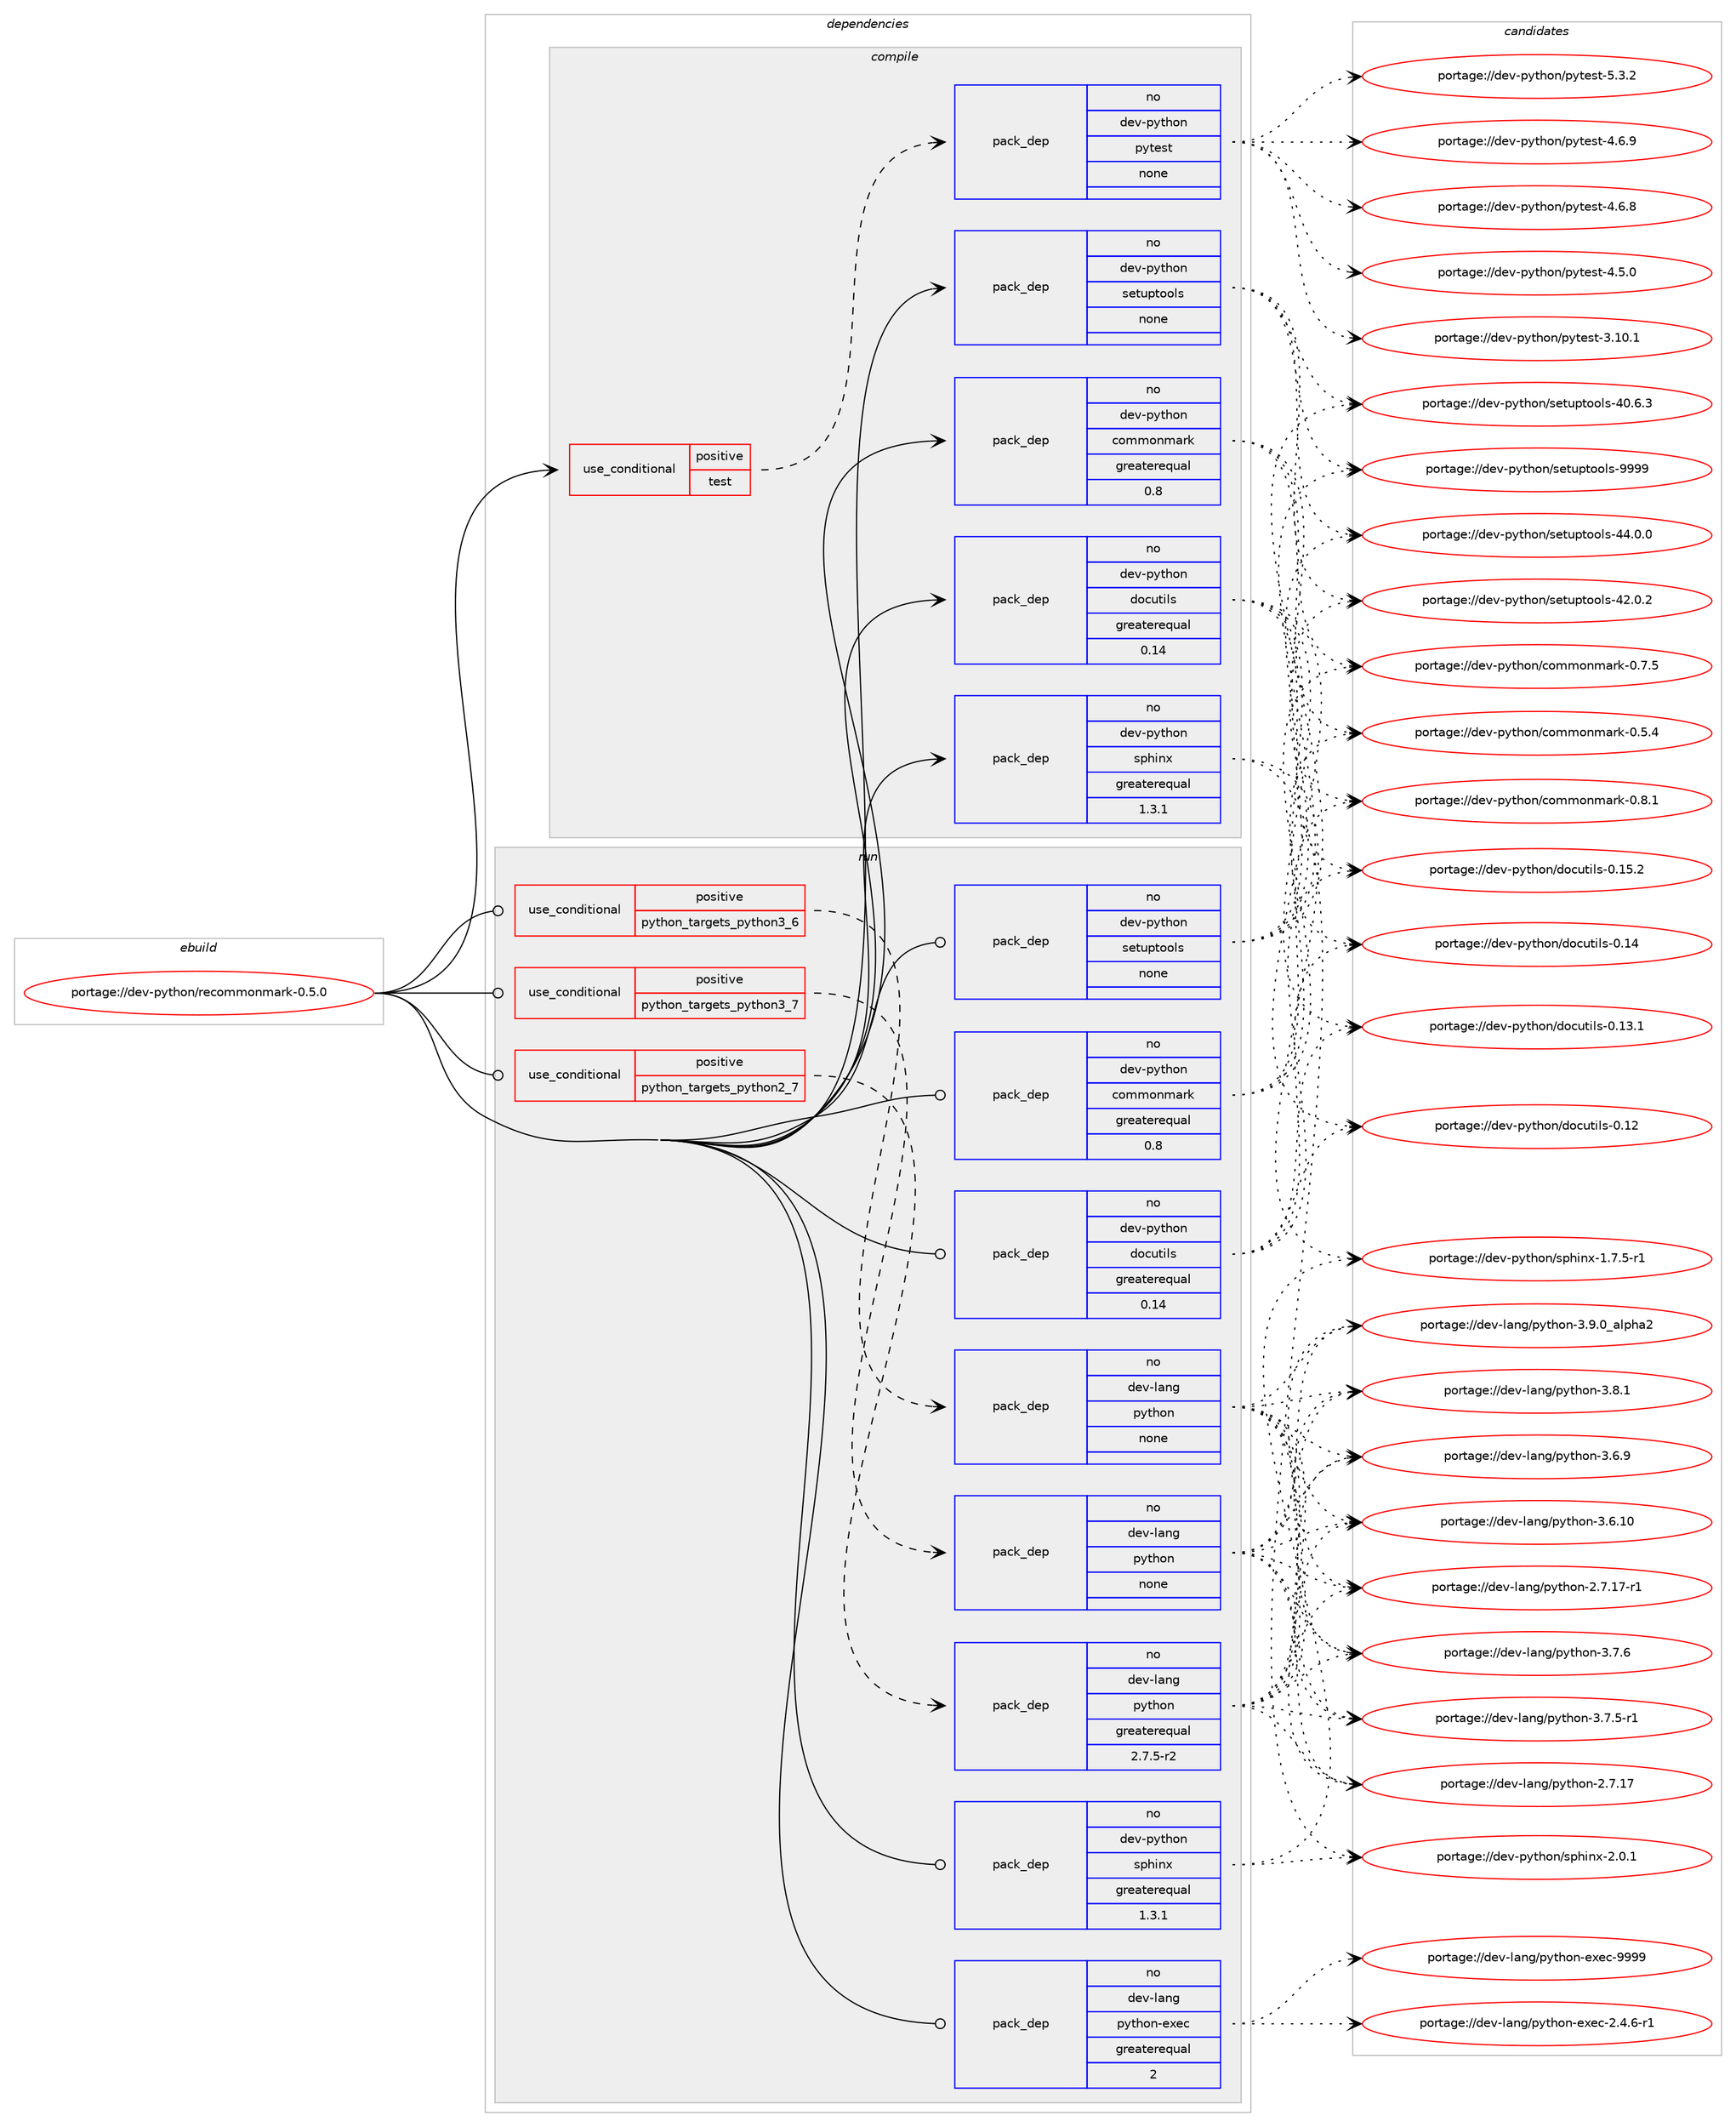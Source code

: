 digraph prolog {

# *************
# Graph options
# *************

newrank=true;
concentrate=true;
compound=true;
graph [rankdir=LR,fontname=Helvetica,fontsize=10,ranksep=1.5];#, ranksep=2.5, nodesep=0.2];
edge  [arrowhead=vee];
node  [fontname=Helvetica,fontsize=10];

# **********
# The ebuild
# **********

subgraph cluster_leftcol {
color=gray;
label=<<i>ebuild</i>>;
id [label="portage://dev-python/recommonmark-0.5.0", color=red, width=4, href="../dev-python/recommonmark-0.5.0.svg"];
}

# ****************
# The dependencies
# ****************

subgraph cluster_midcol {
color=gray;
label=<<i>dependencies</i>>;
subgraph cluster_compile {
fillcolor="#eeeeee";
style=filled;
label=<<i>compile</i>>;
subgraph cond106893 {
dependency428714 [label=<<TABLE BORDER="0" CELLBORDER="1" CELLSPACING="0" CELLPADDING="4"><TR><TD ROWSPAN="3" CELLPADDING="10">use_conditional</TD></TR><TR><TD>positive</TD></TR><TR><TD>test</TD></TR></TABLE>>, shape=none, color=red];
subgraph pack316921 {
dependency428715 [label=<<TABLE BORDER="0" CELLBORDER="1" CELLSPACING="0" CELLPADDING="4" WIDTH="220"><TR><TD ROWSPAN="6" CELLPADDING="30">pack_dep</TD></TR><TR><TD WIDTH="110">no</TD></TR><TR><TD>dev-python</TD></TR><TR><TD>pytest</TD></TR><TR><TD>none</TD></TR><TR><TD></TD></TR></TABLE>>, shape=none, color=blue];
}
dependency428714:e -> dependency428715:w [weight=20,style="dashed",arrowhead="vee"];
}
id:e -> dependency428714:w [weight=20,style="solid",arrowhead="vee"];
subgraph pack316922 {
dependency428716 [label=<<TABLE BORDER="0" CELLBORDER="1" CELLSPACING="0" CELLPADDING="4" WIDTH="220"><TR><TD ROWSPAN="6" CELLPADDING="30">pack_dep</TD></TR><TR><TD WIDTH="110">no</TD></TR><TR><TD>dev-python</TD></TR><TR><TD>commonmark</TD></TR><TR><TD>greaterequal</TD></TR><TR><TD>0.8</TD></TR></TABLE>>, shape=none, color=blue];
}
id:e -> dependency428716:w [weight=20,style="solid",arrowhead="vee"];
subgraph pack316923 {
dependency428717 [label=<<TABLE BORDER="0" CELLBORDER="1" CELLSPACING="0" CELLPADDING="4" WIDTH="220"><TR><TD ROWSPAN="6" CELLPADDING="30">pack_dep</TD></TR><TR><TD WIDTH="110">no</TD></TR><TR><TD>dev-python</TD></TR><TR><TD>docutils</TD></TR><TR><TD>greaterequal</TD></TR><TR><TD>0.14</TD></TR></TABLE>>, shape=none, color=blue];
}
id:e -> dependency428717:w [weight=20,style="solid",arrowhead="vee"];
subgraph pack316924 {
dependency428718 [label=<<TABLE BORDER="0" CELLBORDER="1" CELLSPACING="0" CELLPADDING="4" WIDTH="220"><TR><TD ROWSPAN="6" CELLPADDING="30">pack_dep</TD></TR><TR><TD WIDTH="110">no</TD></TR><TR><TD>dev-python</TD></TR><TR><TD>setuptools</TD></TR><TR><TD>none</TD></TR><TR><TD></TD></TR></TABLE>>, shape=none, color=blue];
}
id:e -> dependency428718:w [weight=20,style="solid",arrowhead="vee"];
subgraph pack316925 {
dependency428719 [label=<<TABLE BORDER="0" CELLBORDER="1" CELLSPACING="0" CELLPADDING="4" WIDTH="220"><TR><TD ROWSPAN="6" CELLPADDING="30">pack_dep</TD></TR><TR><TD WIDTH="110">no</TD></TR><TR><TD>dev-python</TD></TR><TR><TD>sphinx</TD></TR><TR><TD>greaterequal</TD></TR><TR><TD>1.3.1</TD></TR></TABLE>>, shape=none, color=blue];
}
id:e -> dependency428719:w [weight=20,style="solid",arrowhead="vee"];
}
subgraph cluster_compileandrun {
fillcolor="#eeeeee";
style=filled;
label=<<i>compile and run</i>>;
}
subgraph cluster_run {
fillcolor="#eeeeee";
style=filled;
label=<<i>run</i>>;
subgraph cond106894 {
dependency428720 [label=<<TABLE BORDER="0" CELLBORDER="1" CELLSPACING="0" CELLPADDING="4"><TR><TD ROWSPAN="3" CELLPADDING="10">use_conditional</TD></TR><TR><TD>positive</TD></TR><TR><TD>python_targets_python2_7</TD></TR></TABLE>>, shape=none, color=red];
subgraph pack316926 {
dependency428721 [label=<<TABLE BORDER="0" CELLBORDER="1" CELLSPACING="0" CELLPADDING="4" WIDTH="220"><TR><TD ROWSPAN="6" CELLPADDING="30">pack_dep</TD></TR><TR><TD WIDTH="110">no</TD></TR><TR><TD>dev-lang</TD></TR><TR><TD>python</TD></TR><TR><TD>greaterequal</TD></TR><TR><TD>2.7.5-r2</TD></TR></TABLE>>, shape=none, color=blue];
}
dependency428720:e -> dependency428721:w [weight=20,style="dashed",arrowhead="vee"];
}
id:e -> dependency428720:w [weight=20,style="solid",arrowhead="odot"];
subgraph cond106895 {
dependency428722 [label=<<TABLE BORDER="0" CELLBORDER="1" CELLSPACING="0" CELLPADDING="4"><TR><TD ROWSPAN="3" CELLPADDING="10">use_conditional</TD></TR><TR><TD>positive</TD></TR><TR><TD>python_targets_python3_6</TD></TR></TABLE>>, shape=none, color=red];
subgraph pack316927 {
dependency428723 [label=<<TABLE BORDER="0" CELLBORDER="1" CELLSPACING="0" CELLPADDING="4" WIDTH="220"><TR><TD ROWSPAN="6" CELLPADDING="30">pack_dep</TD></TR><TR><TD WIDTH="110">no</TD></TR><TR><TD>dev-lang</TD></TR><TR><TD>python</TD></TR><TR><TD>none</TD></TR><TR><TD></TD></TR></TABLE>>, shape=none, color=blue];
}
dependency428722:e -> dependency428723:w [weight=20,style="dashed",arrowhead="vee"];
}
id:e -> dependency428722:w [weight=20,style="solid",arrowhead="odot"];
subgraph cond106896 {
dependency428724 [label=<<TABLE BORDER="0" CELLBORDER="1" CELLSPACING="0" CELLPADDING="4"><TR><TD ROWSPAN="3" CELLPADDING="10">use_conditional</TD></TR><TR><TD>positive</TD></TR><TR><TD>python_targets_python3_7</TD></TR></TABLE>>, shape=none, color=red];
subgraph pack316928 {
dependency428725 [label=<<TABLE BORDER="0" CELLBORDER="1" CELLSPACING="0" CELLPADDING="4" WIDTH="220"><TR><TD ROWSPAN="6" CELLPADDING="30">pack_dep</TD></TR><TR><TD WIDTH="110">no</TD></TR><TR><TD>dev-lang</TD></TR><TR><TD>python</TD></TR><TR><TD>none</TD></TR><TR><TD></TD></TR></TABLE>>, shape=none, color=blue];
}
dependency428724:e -> dependency428725:w [weight=20,style="dashed",arrowhead="vee"];
}
id:e -> dependency428724:w [weight=20,style="solid",arrowhead="odot"];
subgraph pack316929 {
dependency428726 [label=<<TABLE BORDER="0" CELLBORDER="1" CELLSPACING="0" CELLPADDING="4" WIDTH="220"><TR><TD ROWSPAN="6" CELLPADDING="30">pack_dep</TD></TR><TR><TD WIDTH="110">no</TD></TR><TR><TD>dev-lang</TD></TR><TR><TD>python-exec</TD></TR><TR><TD>greaterequal</TD></TR><TR><TD>2</TD></TR></TABLE>>, shape=none, color=blue];
}
id:e -> dependency428726:w [weight=20,style="solid",arrowhead="odot"];
subgraph pack316930 {
dependency428727 [label=<<TABLE BORDER="0" CELLBORDER="1" CELLSPACING="0" CELLPADDING="4" WIDTH="220"><TR><TD ROWSPAN="6" CELLPADDING="30">pack_dep</TD></TR><TR><TD WIDTH="110">no</TD></TR><TR><TD>dev-python</TD></TR><TR><TD>commonmark</TD></TR><TR><TD>greaterequal</TD></TR><TR><TD>0.8</TD></TR></TABLE>>, shape=none, color=blue];
}
id:e -> dependency428727:w [weight=20,style="solid",arrowhead="odot"];
subgraph pack316931 {
dependency428728 [label=<<TABLE BORDER="0" CELLBORDER="1" CELLSPACING="0" CELLPADDING="4" WIDTH="220"><TR><TD ROWSPAN="6" CELLPADDING="30">pack_dep</TD></TR><TR><TD WIDTH="110">no</TD></TR><TR><TD>dev-python</TD></TR><TR><TD>docutils</TD></TR><TR><TD>greaterequal</TD></TR><TR><TD>0.14</TD></TR></TABLE>>, shape=none, color=blue];
}
id:e -> dependency428728:w [weight=20,style="solid",arrowhead="odot"];
subgraph pack316932 {
dependency428729 [label=<<TABLE BORDER="0" CELLBORDER="1" CELLSPACING="0" CELLPADDING="4" WIDTH="220"><TR><TD ROWSPAN="6" CELLPADDING="30">pack_dep</TD></TR><TR><TD WIDTH="110">no</TD></TR><TR><TD>dev-python</TD></TR><TR><TD>setuptools</TD></TR><TR><TD>none</TD></TR><TR><TD></TD></TR></TABLE>>, shape=none, color=blue];
}
id:e -> dependency428729:w [weight=20,style="solid",arrowhead="odot"];
subgraph pack316933 {
dependency428730 [label=<<TABLE BORDER="0" CELLBORDER="1" CELLSPACING="0" CELLPADDING="4" WIDTH="220"><TR><TD ROWSPAN="6" CELLPADDING="30">pack_dep</TD></TR><TR><TD WIDTH="110">no</TD></TR><TR><TD>dev-python</TD></TR><TR><TD>sphinx</TD></TR><TR><TD>greaterequal</TD></TR><TR><TD>1.3.1</TD></TR></TABLE>>, shape=none, color=blue];
}
id:e -> dependency428730:w [weight=20,style="solid",arrowhead="odot"];
}
}

# **************
# The candidates
# **************

subgraph cluster_choices {
rank=same;
color=gray;
label=<<i>candidates</i>>;

subgraph choice316921 {
color=black;
nodesep=1;
choice1001011184511212111610411111047112121116101115116455346514650 [label="portage://dev-python/pytest-5.3.2", color=red, width=4,href="../dev-python/pytest-5.3.2.svg"];
choice1001011184511212111610411111047112121116101115116455246544657 [label="portage://dev-python/pytest-4.6.9", color=red, width=4,href="../dev-python/pytest-4.6.9.svg"];
choice1001011184511212111610411111047112121116101115116455246544656 [label="portage://dev-python/pytest-4.6.8", color=red, width=4,href="../dev-python/pytest-4.6.8.svg"];
choice1001011184511212111610411111047112121116101115116455246534648 [label="portage://dev-python/pytest-4.5.0", color=red, width=4,href="../dev-python/pytest-4.5.0.svg"];
choice100101118451121211161041111104711212111610111511645514649484649 [label="portage://dev-python/pytest-3.10.1", color=red, width=4,href="../dev-python/pytest-3.10.1.svg"];
dependency428715:e -> choice1001011184511212111610411111047112121116101115116455346514650:w [style=dotted,weight="100"];
dependency428715:e -> choice1001011184511212111610411111047112121116101115116455246544657:w [style=dotted,weight="100"];
dependency428715:e -> choice1001011184511212111610411111047112121116101115116455246544656:w [style=dotted,weight="100"];
dependency428715:e -> choice1001011184511212111610411111047112121116101115116455246534648:w [style=dotted,weight="100"];
dependency428715:e -> choice100101118451121211161041111104711212111610111511645514649484649:w [style=dotted,weight="100"];
}
subgraph choice316922 {
color=black;
nodesep=1;
choice10010111845112121116104111110479911110910911111010997114107454846564649 [label="portage://dev-python/commonmark-0.8.1", color=red, width=4,href="../dev-python/commonmark-0.8.1.svg"];
choice10010111845112121116104111110479911110910911111010997114107454846554653 [label="portage://dev-python/commonmark-0.7.5", color=red, width=4,href="../dev-python/commonmark-0.7.5.svg"];
choice10010111845112121116104111110479911110910911111010997114107454846534652 [label="portage://dev-python/commonmark-0.5.4", color=red, width=4,href="../dev-python/commonmark-0.5.4.svg"];
dependency428716:e -> choice10010111845112121116104111110479911110910911111010997114107454846564649:w [style=dotted,weight="100"];
dependency428716:e -> choice10010111845112121116104111110479911110910911111010997114107454846554653:w [style=dotted,weight="100"];
dependency428716:e -> choice10010111845112121116104111110479911110910911111010997114107454846534652:w [style=dotted,weight="100"];
}
subgraph choice316923 {
color=black;
nodesep=1;
choice10010111845112121116104111110471001119911711610510811545484649534650 [label="portage://dev-python/docutils-0.15.2", color=red, width=4,href="../dev-python/docutils-0.15.2.svg"];
choice1001011184511212111610411111047100111991171161051081154548464952 [label="portage://dev-python/docutils-0.14", color=red, width=4,href="../dev-python/docutils-0.14.svg"];
choice10010111845112121116104111110471001119911711610510811545484649514649 [label="portage://dev-python/docutils-0.13.1", color=red, width=4,href="../dev-python/docutils-0.13.1.svg"];
choice1001011184511212111610411111047100111991171161051081154548464950 [label="portage://dev-python/docutils-0.12", color=red, width=4,href="../dev-python/docutils-0.12.svg"];
dependency428717:e -> choice10010111845112121116104111110471001119911711610510811545484649534650:w [style=dotted,weight="100"];
dependency428717:e -> choice1001011184511212111610411111047100111991171161051081154548464952:w [style=dotted,weight="100"];
dependency428717:e -> choice10010111845112121116104111110471001119911711610510811545484649514649:w [style=dotted,weight="100"];
dependency428717:e -> choice1001011184511212111610411111047100111991171161051081154548464950:w [style=dotted,weight="100"];
}
subgraph choice316924 {
color=black;
nodesep=1;
choice10010111845112121116104111110471151011161171121161111111081154557575757 [label="portage://dev-python/setuptools-9999", color=red, width=4,href="../dev-python/setuptools-9999.svg"];
choice100101118451121211161041111104711510111611711211611111110811545525246484648 [label="portage://dev-python/setuptools-44.0.0", color=red, width=4,href="../dev-python/setuptools-44.0.0.svg"];
choice100101118451121211161041111104711510111611711211611111110811545525046484650 [label="portage://dev-python/setuptools-42.0.2", color=red, width=4,href="../dev-python/setuptools-42.0.2.svg"];
choice100101118451121211161041111104711510111611711211611111110811545524846544651 [label="portage://dev-python/setuptools-40.6.3", color=red, width=4,href="../dev-python/setuptools-40.6.3.svg"];
dependency428718:e -> choice10010111845112121116104111110471151011161171121161111111081154557575757:w [style=dotted,weight="100"];
dependency428718:e -> choice100101118451121211161041111104711510111611711211611111110811545525246484648:w [style=dotted,weight="100"];
dependency428718:e -> choice100101118451121211161041111104711510111611711211611111110811545525046484650:w [style=dotted,weight="100"];
dependency428718:e -> choice100101118451121211161041111104711510111611711211611111110811545524846544651:w [style=dotted,weight="100"];
}
subgraph choice316925 {
color=black;
nodesep=1;
choice1001011184511212111610411111047115112104105110120455046484649 [label="portage://dev-python/sphinx-2.0.1", color=red, width=4,href="../dev-python/sphinx-2.0.1.svg"];
choice10010111845112121116104111110471151121041051101204549465546534511449 [label="portage://dev-python/sphinx-1.7.5-r1", color=red, width=4,href="../dev-python/sphinx-1.7.5-r1.svg"];
dependency428719:e -> choice1001011184511212111610411111047115112104105110120455046484649:w [style=dotted,weight="100"];
dependency428719:e -> choice10010111845112121116104111110471151121041051101204549465546534511449:w [style=dotted,weight="100"];
}
subgraph choice316926 {
color=black;
nodesep=1;
choice10010111845108971101034711212111610411111045514657464895971081121049750 [label="portage://dev-lang/python-3.9.0_alpha2", color=red, width=4,href="../dev-lang/python-3.9.0_alpha2.svg"];
choice100101118451089711010347112121116104111110455146564649 [label="portage://dev-lang/python-3.8.1", color=red, width=4,href="../dev-lang/python-3.8.1.svg"];
choice100101118451089711010347112121116104111110455146554654 [label="portage://dev-lang/python-3.7.6", color=red, width=4,href="../dev-lang/python-3.7.6.svg"];
choice1001011184510897110103471121211161041111104551465546534511449 [label="portage://dev-lang/python-3.7.5-r1", color=red, width=4,href="../dev-lang/python-3.7.5-r1.svg"];
choice100101118451089711010347112121116104111110455146544657 [label="portage://dev-lang/python-3.6.9", color=red, width=4,href="../dev-lang/python-3.6.9.svg"];
choice10010111845108971101034711212111610411111045514654464948 [label="portage://dev-lang/python-3.6.10", color=red, width=4,href="../dev-lang/python-3.6.10.svg"];
choice100101118451089711010347112121116104111110455046554649554511449 [label="portage://dev-lang/python-2.7.17-r1", color=red, width=4,href="../dev-lang/python-2.7.17-r1.svg"];
choice10010111845108971101034711212111610411111045504655464955 [label="portage://dev-lang/python-2.7.17", color=red, width=4,href="../dev-lang/python-2.7.17.svg"];
dependency428721:e -> choice10010111845108971101034711212111610411111045514657464895971081121049750:w [style=dotted,weight="100"];
dependency428721:e -> choice100101118451089711010347112121116104111110455146564649:w [style=dotted,weight="100"];
dependency428721:e -> choice100101118451089711010347112121116104111110455146554654:w [style=dotted,weight="100"];
dependency428721:e -> choice1001011184510897110103471121211161041111104551465546534511449:w [style=dotted,weight="100"];
dependency428721:e -> choice100101118451089711010347112121116104111110455146544657:w [style=dotted,weight="100"];
dependency428721:e -> choice10010111845108971101034711212111610411111045514654464948:w [style=dotted,weight="100"];
dependency428721:e -> choice100101118451089711010347112121116104111110455046554649554511449:w [style=dotted,weight="100"];
dependency428721:e -> choice10010111845108971101034711212111610411111045504655464955:w [style=dotted,weight="100"];
}
subgraph choice316927 {
color=black;
nodesep=1;
choice10010111845108971101034711212111610411111045514657464895971081121049750 [label="portage://dev-lang/python-3.9.0_alpha2", color=red, width=4,href="../dev-lang/python-3.9.0_alpha2.svg"];
choice100101118451089711010347112121116104111110455146564649 [label="portage://dev-lang/python-3.8.1", color=red, width=4,href="../dev-lang/python-3.8.1.svg"];
choice100101118451089711010347112121116104111110455146554654 [label="portage://dev-lang/python-3.7.6", color=red, width=4,href="../dev-lang/python-3.7.6.svg"];
choice1001011184510897110103471121211161041111104551465546534511449 [label="portage://dev-lang/python-3.7.5-r1", color=red, width=4,href="../dev-lang/python-3.7.5-r1.svg"];
choice100101118451089711010347112121116104111110455146544657 [label="portage://dev-lang/python-3.6.9", color=red, width=4,href="../dev-lang/python-3.6.9.svg"];
choice10010111845108971101034711212111610411111045514654464948 [label="portage://dev-lang/python-3.6.10", color=red, width=4,href="../dev-lang/python-3.6.10.svg"];
choice100101118451089711010347112121116104111110455046554649554511449 [label="portage://dev-lang/python-2.7.17-r1", color=red, width=4,href="../dev-lang/python-2.7.17-r1.svg"];
choice10010111845108971101034711212111610411111045504655464955 [label="portage://dev-lang/python-2.7.17", color=red, width=4,href="../dev-lang/python-2.7.17.svg"];
dependency428723:e -> choice10010111845108971101034711212111610411111045514657464895971081121049750:w [style=dotted,weight="100"];
dependency428723:e -> choice100101118451089711010347112121116104111110455146564649:w [style=dotted,weight="100"];
dependency428723:e -> choice100101118451089711010347112121116104111110455146554654:w [style=dotted,weight="100"];
dependency428723:e -> choice1001011184510897110103471121211161041111104551465546534511449:w [style=dotted,weight="100"];
dependency428723:e -> choice100101118451089711010347112121116104111110455146544657:w [style=dotted,weight="100"];
dependency428723:e -> choice10010111845108971101034711212111610411111045514654464948:w [style=dotted,weight="100"];
dependency428723:e -> choice100101118451089711010347112121116104111110455046554649554511449:w [style=dotted,weight="100"];
dependency428723:e -> choice10010111845108971101034711212111610411111045504655464955:w [style=dotted,weight="100"];
}
subgraph choice316928 {
color=black;
nodesep=1;
choice10010111845108971101034711212111610411111045514657464895971081121049750 [label="portage://dev-lang/python-3.9.0_alpha2", color=red, width=4,href="../dev-lang/python-3.9.0_alpha2.svg"];
choice100101118451089711010347112121116104111110455146564649 [label="portage://dev-lang/python-3.8.1", color=red, width=4,href="../dev-lang/python-3.8.1.svg"];
choice100101118451089711010347112121116104111110455146554654 [label="portage://dev-lang/python-3.7.6", color=red, width=4,href="../dev-lang/python-3.7.6.svg"];
choice1001011184510897110103471121211161041111104551465546534511449 [label="portage://dev-lang/python-3.7.5-r1", color=red, width=4,href="../dev-lang/python-3.7.5-r1.svg"];
choice100101118451089711010347112121116104111110455146544657 [label="portage://dev-lang/python-3.6.9", color=red, width=4,href="../dev-lang/python-3.6.9.svg"];
choice10010111845108971101034711212111610411111045514654464948 [label="portage://dev-lang/python-3.6.10", color=red, width=4,href="../dev-lang/python-3.6.10.svg"];
choice100101118451089711010347112121116104111110455046554649554511449 [label="portage://dev-lang/python-2.7.17-r1", color=red, width=4,href="../dev-lang/python-2.7.17-r1.svg"];
choice10010111845108971101034711212111610411111045504655464955 [label="portage://dev-lang/python-2.7.17", color=red, width=4,href="../dev-lang/python-2.7.17.svg"];
dependency428725:e -> choice10010111845108971101034711212111610411111045514657464895971081121049750:w [style=dotted,weight="100"];
dependency428725:e -> choice100101118451089711010347112121116104111110455146564649:w [style=dotted,weight="100"];
dependency428725:e -> choice100101118451089711010347112121116104111110455146554654:w [style=dotted,weight="100"];
dependency428725:e -> choice1001011184510897110103471121211161041111104551465546534511449:w [style=dotted,weight="100"];
dependency428725:e -> choice100101118451089711010347112121116104111110455146544657:w [style=dotted,weight="100"];
dependency428725:e -> choice10010111845108971101034711212111610411111045514654464948:w [style=dotted,weight="100"];
dependency428725:e -> choice100101118451089711010347112121116104111110455046554649554511449:w [style=dotted,weight="100"];
dependency428725:e -> choice10010111845108971101034711212111610411111045504655464955:w [style=dotted,weight="100"];
}
subgraph choice316929 {
color=black;
nodesep=1;
choice10010111845108971101034711212111610411111045101120101994557575757 [label="portage://dev-lang/python-exec-9999", color=red, width=4,href="../dev-lang/python-exec-9999.svg"];
choice10010111845108971101034711212111610411111045101120101994550465246544511449 [label="portage://dev-lang/python-exec-2.4.6-r1", color=red, width=4,href="../dev-lang/python-exec-2.4.6-r1.svg"];
dependency428726:e -> choice10010111845108971101034711212111610411111045101120101994557575757:w [style=dotted,weight="100"];
dependency428726:e -> choice10010111845108971101034711212111610411111045101120101994550465246544511449:w [style=dotted,weight="100"];
}
subgraph choice316930 {
color=black;
nodesep=1;
choice10010111845112121116104111110479911110910911111010997114107454846564649 [label="portage://dev-python/commonmark-0.8.1", color=red, width=4,href="../dev-python/commonmark-0.8.1.svg"];
choice10010111845112121116104111110479911110910911111010997114107454846554653 [label="portage://dev-python/commonmark-0.7.5", color=red, width=4,href="../dev-python/commonmark-0.7.5.svg"];
choice10010111845112121116104111110479911110910911111010997114107454846534652 [label="portage://dev-python/commonmark-0.5.4", color=red, width=4,href="../dev-python/commonmark-0.5.4.svg"];
dependency428727:e -> choice10010111845112121116104111110479911110910911111010997114107454846564649:w [style=dotted,weight="100"];
dependency428727:e -> choice10010111845112121116104111110479911110910911111010997114107454846554653:w [style=dotted,weight="100"];
dependency428727:e -> choice10010111845112121116104111110479911110910911111010997114107454846534652:w [style=dotted,weight="100"];
}
subgraph choice316931 {
color=black;
nodesep=1;
choice10010111845112121116104111110471001119911711610510811545484649534650 [label="portage://dev-python/docutils-0.15.2", color=red, width=4,href="../dev-python/docutils-0.15.2.svg"];
choice1001011184511212111610411111047100111991171161051081154548464952 [label="portage://dev-python/docutils-0.14", color=red, width=4,href="../dev-python/docutils-0.14.svg"];
choice10010111845112121116104111110471001119911711610510811545484649514649 [label="portage://dev-python/docutils-0.13.1", color=red, width=4,href="../dev-python/docutils-0.13.1.svg"];
choice1001011184511212111610411111047100111991171161051081154548464950 [label="portage://dev-python/docutils-0.12", color=red, width=4,href="../dev-python/docutils-0.12.svg"];
dependency428728:e -> choice10010111845112121116104111110471001119911711610510811545484649534650:w [style=dotted,weight="100"];
dependency428728:e -> choice1001011184511212111610411111047100111991171161051081154548464952:w [style=dotted,weight="100"];
dependency428728:e -> choice10010111845112121116104111110471001119911711610510811545484649514649:w [style=dotted,weight="100"];
dependency428728:e -> choice1001011184511212111610411111047100111991171161051081154548464950:w [style=dotted,weight="100"];
}
subgraph choice316932 {
color=black;
nodesep=1;
choice10010111845112121116104111110471151011161171121161111111081154557575757 [label="portage://dev-python/setuptools-9999", color=red, width=4,href="../dev-python/setuptools-9999.svg"];
choice100101118451121211161041111104711510111611711211611111110811545525246484648 [label="portage://dev-python/setuptools-44.0.0", color=red, width=4,href="../dev-python/setuptools-44.0.0.svg"];
choice100101118451121211161041111104711510111611711211611111110811545525046484650 [label="portage://dev-python/setuptools-42.0.2", color=red, width=4,href="../dev-python/setuptools-42.0.2.svg"];
choice100101118451121211161041111104711510111611711211611111110811545524846544651 [label="portage://dev-python/setuptools-40.6.3", color=red, width=4,href="../dev-python/setuptools-40.6.3.svg"];
dependency428729:e -> choice10010111845112121116104111110471151011161171121161111111081154557575757:w [style=dotted,weight="100"];
dependency428729:e -> choice100101118451121211161041111104711510111611711211611111110811545525246484648:w [style=dotted,weight="100"];
dependency428729:e -> choice100101118451121211161041111104711510111611711211611111110811545525046484650:w [style=dotted,weight="100"];
dependency428729:e -> choice100101118451121211161041111104711510111611711211611111110811545524846544651:w [style=dotted,weight="100"];
}
subgraph choice316933 {
color=black;
nodesep=1;
choice1001011184511212111610411111047115112104105110120455046484649 [label="portage://dev-python/sphinx-2.0.1", color=red, width=4,href="../dev-python/sphinx-2.0.1.svg"];
choice10010111845112121116104111110471151121041051101204549465546534511449 [label="portage://dev-python/sphinx-1.7.5-r1", color=red, width=4,href="../dev-python/sphinx-1.7.5-r1.svg"];
dependency428730:e -> choice1001011184511212111610411111047115112104105110120455046484649:w [style=dotted,weight="100"];
dependency428730:e -> choice10010111845112121116104111110471151121041051101204549465546534511449:w [style=dotted,weight="100"];
}
}

}
